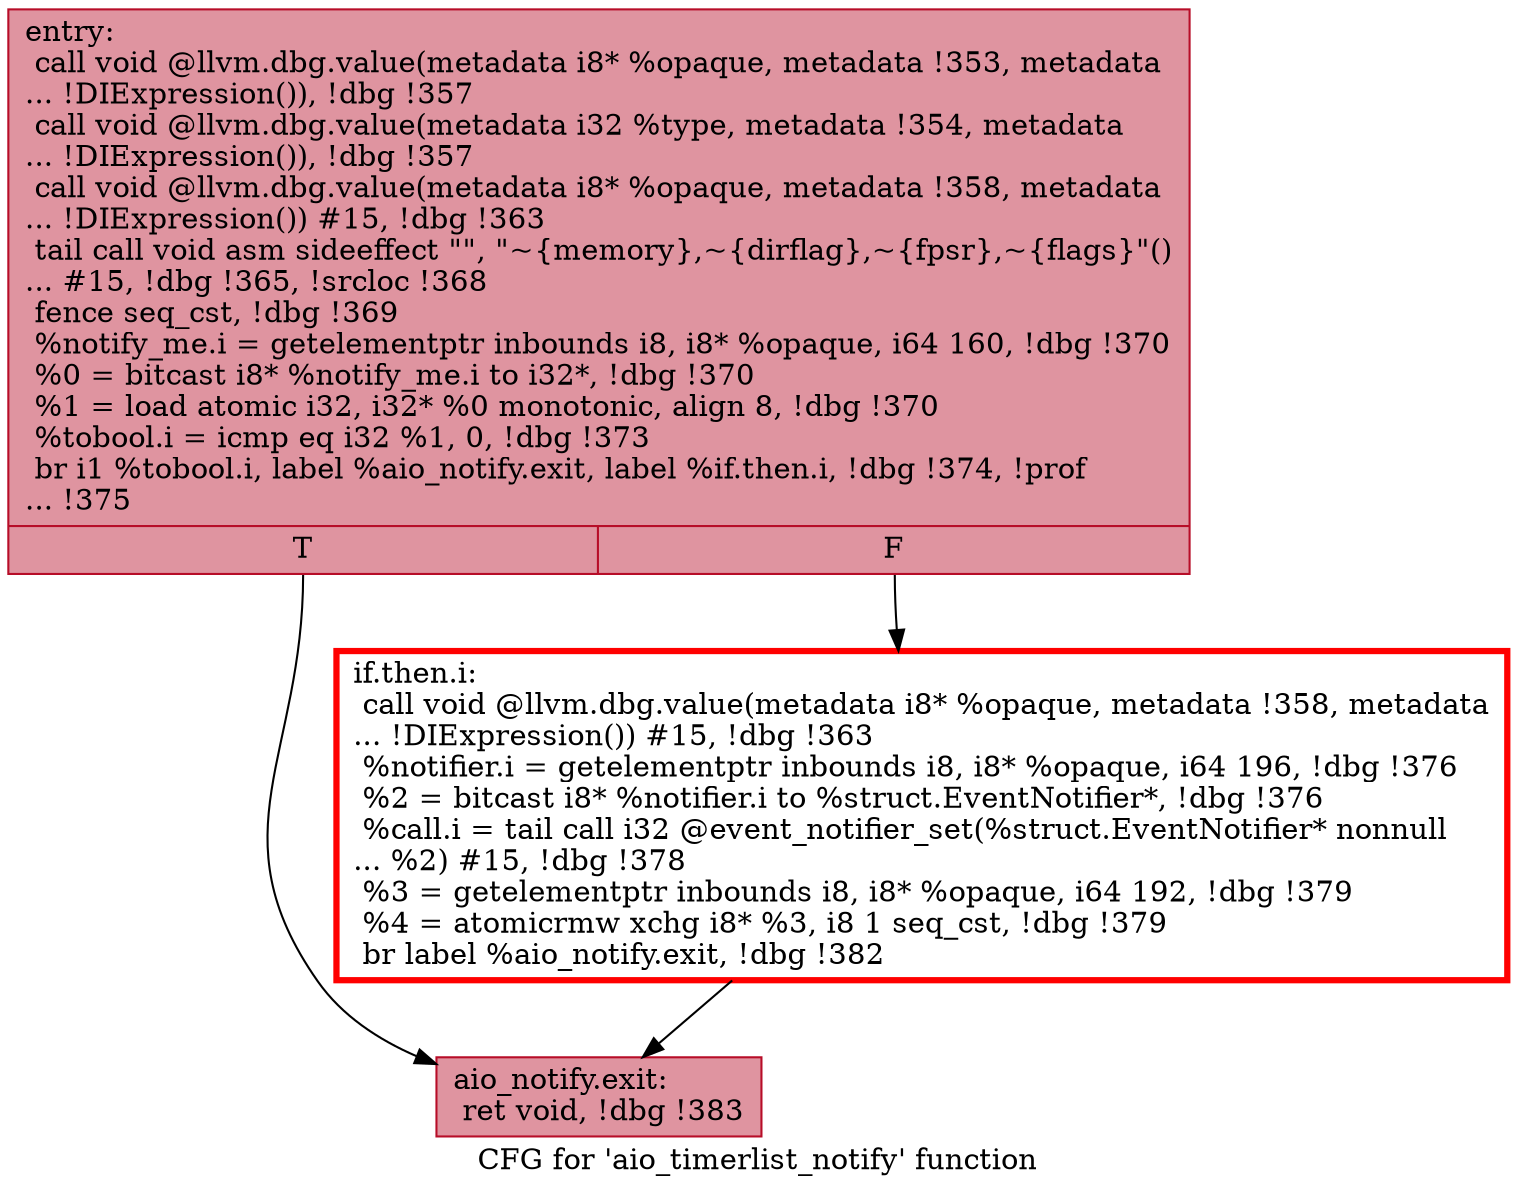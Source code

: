 digraph "CFG for 'aio_timerlist_notify' function" {
	label="CFG for 'aio_timerlist_notify' function";

	Node0x55e9b6a9f7c0 [shape=record,color="#b70d28ff", style=filled, fillcolor="#b70d2870",label="{entry:\l  call void @llvm.dbg.value(metadata i8* %opaque, metadata !353, metadata\l... !DIExpression()), !dbg !357\l  call void @llvm.dbg.value(metadata i32 %type, metadata !354, metadata\l... !DIExpression()), !dbg !357\l  call void @llvm.dbg.value(metadata i8* %opaque, metadata !358, metadata\l... !DIExpression()) #15, !dbg !363\l  tail call void asm sideeffect \"\", \"~\{memory\},~\{dirflag\},~\{fpsr\},~\{flags\}\"()\l... #15, !dbg !365, !srcloc !368\l  fence seq_cst, !dbg !369\l  %notify_me.i = getelementptr inbounds i8, i8* %opaque, i64 160, !dbg !370\l  %0 = bitcast i8* %notify_me.i to i32*, !dbg !370\l  %1 = load atomic i32, i32* %0 monotonic, align 8, !dbg !370\l  %tobool.i = icmp eq i32 %1, 0, !dbg !373\l  br i1 %tobool.i, label %aio_notify.exit, label %if.then.i, !dbg !374, !prof\l... !375\l|{<s0>T|<s1>F}}"];
	Node0x55e9b6a9f7c0:s0 -> Node0x55e9b69295b0;
	Node0x55e9b6a9f7c0:s1 -> Node0x55e9b6a869d0;
	Node0x55e9b6a869d0 [shape=record,penwidth=3.0, color="red",label="{if.then.i:                                        \l  call void @llvm.dbg.value(metadata i8* %opaque, metadata !358, metadata\l... !DIExpression()) #15, !dbg !363\l  %notifier.i = getelementptr inbounds i8, i8* %opaque, i64 196, !dbg !376\l  %2 = bitcast i8* %notifier.i to %struct.EventNotifier*, !dbg !376\l  %call.i = tail call i32 @event_notifier_set(%struct.EventNotifier* nonnull\l... %2) #15, !dbg !378\l  %3 = getelementptr inbounds i8, i8* %opaque, i64 192, !dbg !379\l  %4 = atomicrmw xchg i8* %3, i8 1 seq_cst, !dbg !379\l  br label %aio_notify.exit, !dbg !382\l}"];
	Node0x55e9b6a869d0 -> Node0x55e9b69295b0;
	Node0x55e9b69295b0 [shape=record,color="#b70d28ff", style=filled, fillcolor="#b70d2870",label="{aio_notify.exit:                                  \l  ret void, !dbg !383\l}"];
}
